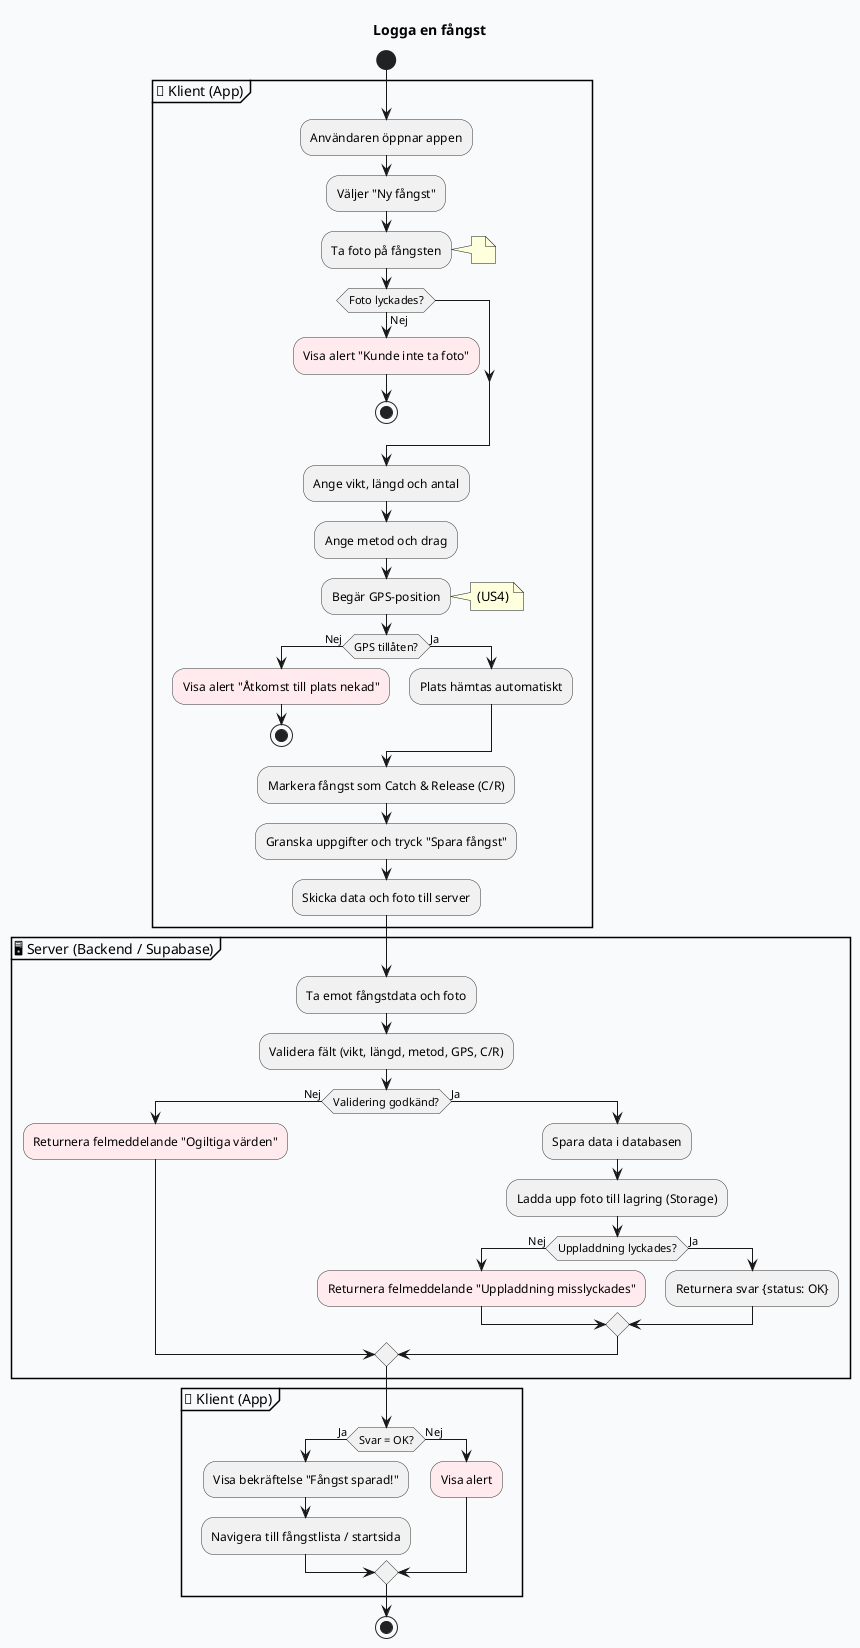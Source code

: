 @startuml LoggaFångstFull
title Logga en fångst

!define RECTANGLE class
skinparam backgroundColor #F8FAFC
skinparam activity {
  BackgroundColor<<Client>> #E3F2FD
  BackgroundColor<<Server>> #E8F5E9
  BackgroundColor<<Error>> #FFEBEE
  BorderColor #333
}

start

partition "📱 Klient (App)" <<Client>> {
  :Användaren öppnar appen;
  :Väljer "Ny fångst";

  :Ta foto på fångsten;
  note right:
  if (Foto lyckades?) then (Nej)
    :Visa alert "Kunde inte ta foto"; <<Error>>
    stop
  endif

  :Ange vikt, längd och antal;

  :Ange metod och drag;

  :Begär GPS-position;
  note right: (US4)
  if (GPS tillåten?) then (Nej)
    :Visa alert "Åtkomst till plats nekad"; <<Error>>
    stop
  else (Ja)
    :Plats hämtas automatiskt;
  endif

  :Markera fångst som Catch & Release (C/R);

  :Granska uppgifter och tryck "Spara fångst";
  :Skicka data och foto till server;
}

partition "🖥️ Server (Backend / Supabase)" <<Server>> {
  :Ta emot fångstdata och foto;
  :Validera fält (vikt, längd, metod, GPS, C/R);
  if (Validering godkänd?) then (Nej)
    :Returnera felmeddelande "Ogiltiga värden"; <<Error>>
  else (Ja)
    :Spara data i databasen;
    :Ladda upp foto till lagring (Storage);
    if (Uppladdning lyckades?) then (Nej)
      :Returnera felmeddelande "Uppladdning misslyckades"; <<Error>>
    else (Ja)
      :Returnera svar {status: OK};
    endif
  endif
}

partition "📱 Klient (App)" <<Client>> {
  if (Svar = OK?) then (Ja)
    :Visa bekräftelse "Fångst sparad!";
    :Navigera till fångstlista / startsida;
  else (Nej)
    :Visa alert; <<Error>>
  endif
}

stop

@enduml

